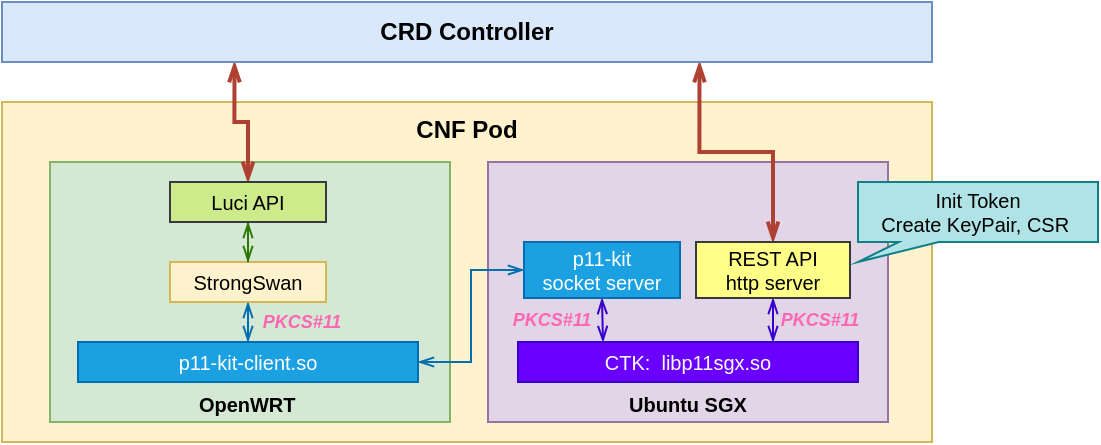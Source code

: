 <mxfile version="17.1.3" type="github">
  <diagram id="DqIiam0Gum_MZepTwyU1" name="Page-1">
    <mxGraphModel dx="959" dy="500" grid="0" gridSize="10" guides="1" tooltips="1" connect="1" arrows="1" fold="1" page="1" pageScale="1" pageWidth="850" pageHeight="1100" math="0" shadow="0">
      <root>
        <mxCell id="0" />
        <mxCell id="1" parent="0" />
        <mxCell id="-tp438QGIEM5vhhjX4CQ-2" value="CNF Pod" style="rounded=0;whiteSpace=wrap;html=1;verticalAlign=top;fontStyle=1;fillColor=#fff2cc;strokeColor=#d6b656;" parent="1" vertex="1">
          <mxGeometry x="82" y="570" width="465" height="170" as="geometry" />
        </mxCell>
        <mxCell id="-tp438QGIEM5vhhjX4CQ-21" value="Ubuntu SGX" style="rounded=0;whiteSpace=wrap;html=1;verticalAlign=bottom;fontSize=10;fillColor=#e1d5e7;strokeColor=#9673a6;fontStyle=1" parent="1" vertex="1">
          <mxGeometry x="325" y="600" width="200" height="130" as="geometry" />
        </mxCell>
        <mxCell id="-tp438QGIEM5vhhjX4CQ-3" value="OpenWRT&amp;nbsp;" style="rounded=0;whiteSpace=wrap;html=1;verticalAlign=bottom;fontSize=10;fillColor=#d5e8d4;strokeColor=#82b366;fontStyle=1" parent="1" vertex="1">
          <mxGeometry x="106" y="600" width="200" height="130" as="geometry" />
        </mxCell>
        <mxCell id="-tp438QGIEM5vhhjX4CQ-23" style="edgeStyle=orthogonalEdgeStyle;rounded=0;orthogonalLoop=1;jettySize=auto;html=1;exitX=0.25;exitY=1;exitDx=0;exitDy=0;entryX=0.5;entryY=0;entryDx=0;entryDy=0;fontSize=10;startArrow=openThin;startFill=0;endArrow=openThin;endFill=0;fillColor=#fad9d5;strokeColor=#ae4132;fontStyle=1;strokeWidth=2;" parent="1" source="-tp438QGIEM5vhhjX4CQ-1" target="-tp438QGIEM5vhhjX4CQ-19" edge="1">
          <mxGeometry relative="1" as="geometry" />
        </mxCell>
        <mxCell id="-tp438QGIEM5vhhjX4CQ-24" style="edgeStyle=orthogonalEdgeStyle;rounded=0;orthogonalLoop=1;jettySize=auto;html=1;exitX=0.75;exitY=1;exitDx=0;exitDy=0;fontSize=10;startArrow=openThin;startFill=0;endArrow=openThin;endFill=0;fillColor=#fad9d5;strokeColor=#ae4132;strokeWidth=2;" parent="1" source="-tp438QGIEM5vhhjX4CQ-1" target="-tp438QGIEM5vhhjX4CQ-11" edge="1">
          <mxGeometry relative="1" as="geometry" />
        </mxCell>
        <mxCell id="-tp438QGIEM5vhhjX4CQ-1" value="CRD Controller" style="rounded=0;whiteSpace=wrap;html=1;fillColor=#dae8fc;strokeColor=#6c8ebf;fontStyle=1" parent="1" vertex="1">
          <mxGeometry x="82" y="520" width="465" height="30" as="geometry" />
        </mxCell>
        <mxCell id="-tp438QGIEM5vhhjX4CQ-5" value="CTK:&amp;nbsp; libp11sgx.so" style="rounded=0;whiteSpace=wrap;html=1;verticalAlign=middle;fontSize=10;fillColor=#6a00ff;fontColor=#ffffff;strokeColor=#3700CC;" parent="1" vertex="1">
          <mxGeometry x="340" y="690" width="170" height="20" as="geometry" />
        </mxCell>
        <mxCell id="-tp438QGIEM5vhhjX4CQ-10" style="edgeStyle=orthogonalEdgeStyle;rounded=0;orthogonalLoop=1;jettySize=auto;html=1;exitX=0.5;exitY=1;exitDx=0;exitDy=0;entryX=0.25;entryY=0;entryDx=0;entryDy=0;fontSize=10;startArrow=openThin;startFill=0;endArrow=openThin;endFill=0;fillColor=#6a00ff;strokeColor=#3700CC;" parent="1" source="-tp438QGIEM5vhhjX4CQ-6" target="-tp438QGIEM5vhhjX4CQ-5" edge="1">
          <mxGeometry relative="1" as="geometry" />
        </mxCell>
        <mxCell id="-tp438QGIEM5vhhjX4CQ-6" value="p11-kit &lt;br&gt;socket server" style="rounded=0;whiteSpace=wrap;html=1;verticalAlign=middle;fontSize=10;fillColor=#1ba1e2;fontColor=#ffffff;strokeColor=#006EAF;" parent="1" vertex="1">
          <mxGeometry x="343" y="640" width="78" height="28" as="geometry" />
        </mxCell>
        <mxCell id="-tp438QGIEM5vhhjX4CQ-14" style="edgeStyle=orthogonalEdgeStyle;rounded=0;orthogonalLoop=1;jettySize=auto;html=1;exitX=0.5;exitY=1;exitDx=0;exitDy=0;entryX=0.75;entryY=0;entryDx=0;entryDy=0;fontSize=10;startArrow=openThin;startFill=0;endArrow=openThin;endFill=0;strokeWidth=1;fillColor=#6a00ff;strokeColor=#3700CC;" parent="1" source="-tp438QGIEM5vhhjX4CQ-11" target="-tp438QGIEM5vhhjX4CQ-5" edge="1">
          <mxGeometry relative="1" as="geometry" />
        </mxCell>
        <mxCell id="-tp438QGIEM5vhhjX4CQ-11" value="REST API &lt;br&gt;http server" style="rounded=0;whiteSpace=wrap;html=1;verticalAlign=middle;fontSize=10;fillColor=#ffff88;strokeColor=#36393d;" parent="1" vertex="1">
          <mxGeometry x="429" y="640" width="77" height="28" as="geometry" />
        </mxCell>
        <mxCell id="-tp438QGIEM5vhhjX4CQ-22" style="edgeStyle=orthogonalEdgeStyle;rounded=0;orthogonalLoop=1;jettySize=auto;html=1;exitX=1;exitY=0.5;exitDx=0;exitDy=0;entryX=0;entryY=0.5;entryDx=0;entryDy=0;fontSize=10;startArrow=openThin;startFill=0;endArrow=openThin;endFill=0;fillColor=#1ba1e2;strokeColor=#006EAF;" parent="1" source="-tp438QGIEM5vhhjX4CQ-15" target="-tp438QGIEM5vhhjX4CQ-6" edge="1">
          <mxGeometry relative="1" as="geometry" />
        </mxCell>
        <mxCell id="-tp438QGIEM5vhhjX4CQ-15" value="p11-kit-client.so" style="rounded=0;whiteSpace=wrap;html=1;verticalAlign=middle;fontSize=10;fillColor=#1ba1e2;fontColor=#ffffff;strokeColor=#006EAF;" parent="1" vertex="1">
          <mxGeometry x="120" y="690" width="170" height="20" as="geometry" />
        </mxCell>
        <mxCell id="-tp438QGIEM5vhhjX4CQ-17" style="edgeStyle=orthogonalEdgeStyle;rounded=0;orthogonalLoop=1;jettySize=auto;html=1;exitX=0.5;exitY=1;exitDx=0;exitDy=0;fontSize=10;startArrow=openThin;startFill=0;endArrow=openThin;endFill=0;fillColor=#1ba1e2;strokeColor=#006EAF;" parent="1" source="-tp438QGIEM5vhhjX4CQ-16" target="-tp438QGIEM5vhhjX4CQ-15" edge="1">
          <mxGeometry relative="1" as="geometry" />
        </mxCell>
        <mxCell id="-tp438QGIEM5vhhjX4CQ-16" value="StrongSwan" style="rounded=0;whiteSpace=wrap;html=1;verticalAlign=middle;fontSize=10;fillColor=#fff2cc;strokeColor=#d6b656;" parent="1" vertex="1">
          <mxGeometry x="166" y="650" width="78" height="20" as="geometry" />
        </mxCell>
        <mxCell id="-tp438QGIEM5vhhjX4CQ-20" style="edgeStyle=orthogonalEdgeStyle;rounded=0;orthogonalLoop=1;jettySize=auto;html=1;exitX=0.5;exitY=1;exitDx=0;exitDy=0;fontSize=10;startArrow=openThin;startFill=0;endArrow=openThin;endFill=0;fillColor=#60a917;strokeColor=#2D7600;" parent="1" source="-tp438QGIEM5vhhjX4CQ-19" target="-tp438QGIEM5vhhjX4CQ-16" edge="1">
          <mxGeometry relative="1" as="geometry" />
        </mxCell>
        <mxCell id="-tp438QGIEM5vhhjX4CQ-19" value="Luci API" style="rounded=0;whiteSpace=wrap;html=1;verticalAlign=middle;fontSize=10;fillColor=#cdeb8b;strokeColor=#36393d;" parent="1" vertex="1">
          <mxGeometry x="166" y="610" width="78" height="20" as="geometry" />
        </mxCell>
        <mxCell id="-tp438QGIEM5vhhjX4CQ-26" value="&lt;span style=&quot;text-align: left&quot;&gt;Init Token&lt;/span&gt;&lt;br style=&quot;text-align: left&quot;&gt;&lt;span style=&quot;text-align: left&quot;&gt;Create KeyPair, CSR&amp;nbsp;&lt;/span&gt;" style="shape=callout;whiteSpace=wrap;html=1;perimeter=calloutPerimeter;fontSize=10;position2=0;size=10;position=0.17;fillColor=#b0e3e6;strokeColor=#0e8088;" parent="1" vertex="1">
          <mxGeometry x="510" y="610" width="120" height="40" as="geometry" />
        </mxCell>
        <mxCell id="Ua6BVIc1jGcxETw8TW0V-1" value="PKCS#11" style="text;html=1;strokeColor=none;fillColor=none;align=center;verticalAlign=middle;whiteSpace=wrap;rounded=0;fontSize=9;fontStyle=3;fontColor=#FF66B3;" vertex="1" parent="1">
          <mxGeometry x="209" y="675" width="46" height="10" as="geometry" />
        </mxCell>
        <mxCell id="Ua6BVIc1jGcxETw8TW0V-2" value="PKCS#11" style="text;html=1;strokeColor=none;fillColor=none;align=center;verticalAlign=middle;whiteSpace=wrap;rounded=0;fontSize=9;fontStyle=3;fontColor=#FF66B3;" vertex="1" parent="1">
          <mxGeometry x="334" y="674" width="46" height="10" as="geometry" />
        </mxCell>
        <mxCell id="Ua6BVIc1jGcxETw8TW0V-4" value="PKCS#11" style="text;html=1;strokeColor=none;fillColor=none;align=center;verticalAlign=middle;whiteSpace=wrap;rounded=0;fontSize=9;fontStyle=3;fontColor=#FF66B3;" vertex="1" parent="1">
          <mxGeometry x="468" y="674" width="46" height="10" as="geometry" />
        </mxCell>
      </root>
    </mxGraphModel>
  </diagram>
</mxfile>
